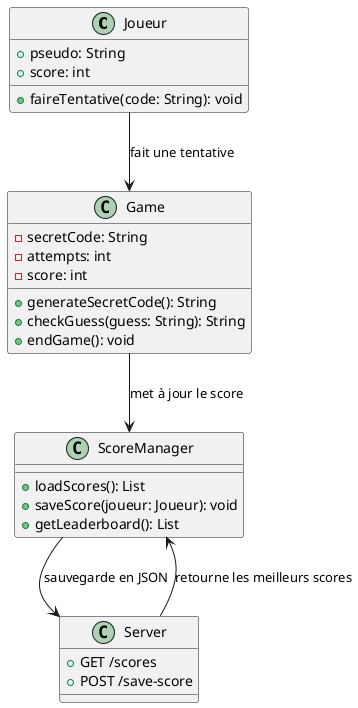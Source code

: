 @startuml
class Joueur {
  +pseudo: String
  +score: int
  +faireTentative(code: String): void
}

class Game {
  -secretCode: String
  -attempts: int
  -score: int
  +generateSecretCode(): String
  +checkGuess(guess: String): String
  +endGame(): void
}

class ScoreManager {
  +loadScores(): List
  +saveScore(joueur: Joueur): void
  +getLeaderboard(): List
}

class Server {
  +GET /scores
  +POST /save-score
}

Joueur --> Game : "fait une tentative"
Game --> ScoreManager : "met à jour le score"
ScoreManager --> Server : "sauvegarde en JSON"
Server --> ScoreManager : "retourne les meilleurs scores"

@enduml
